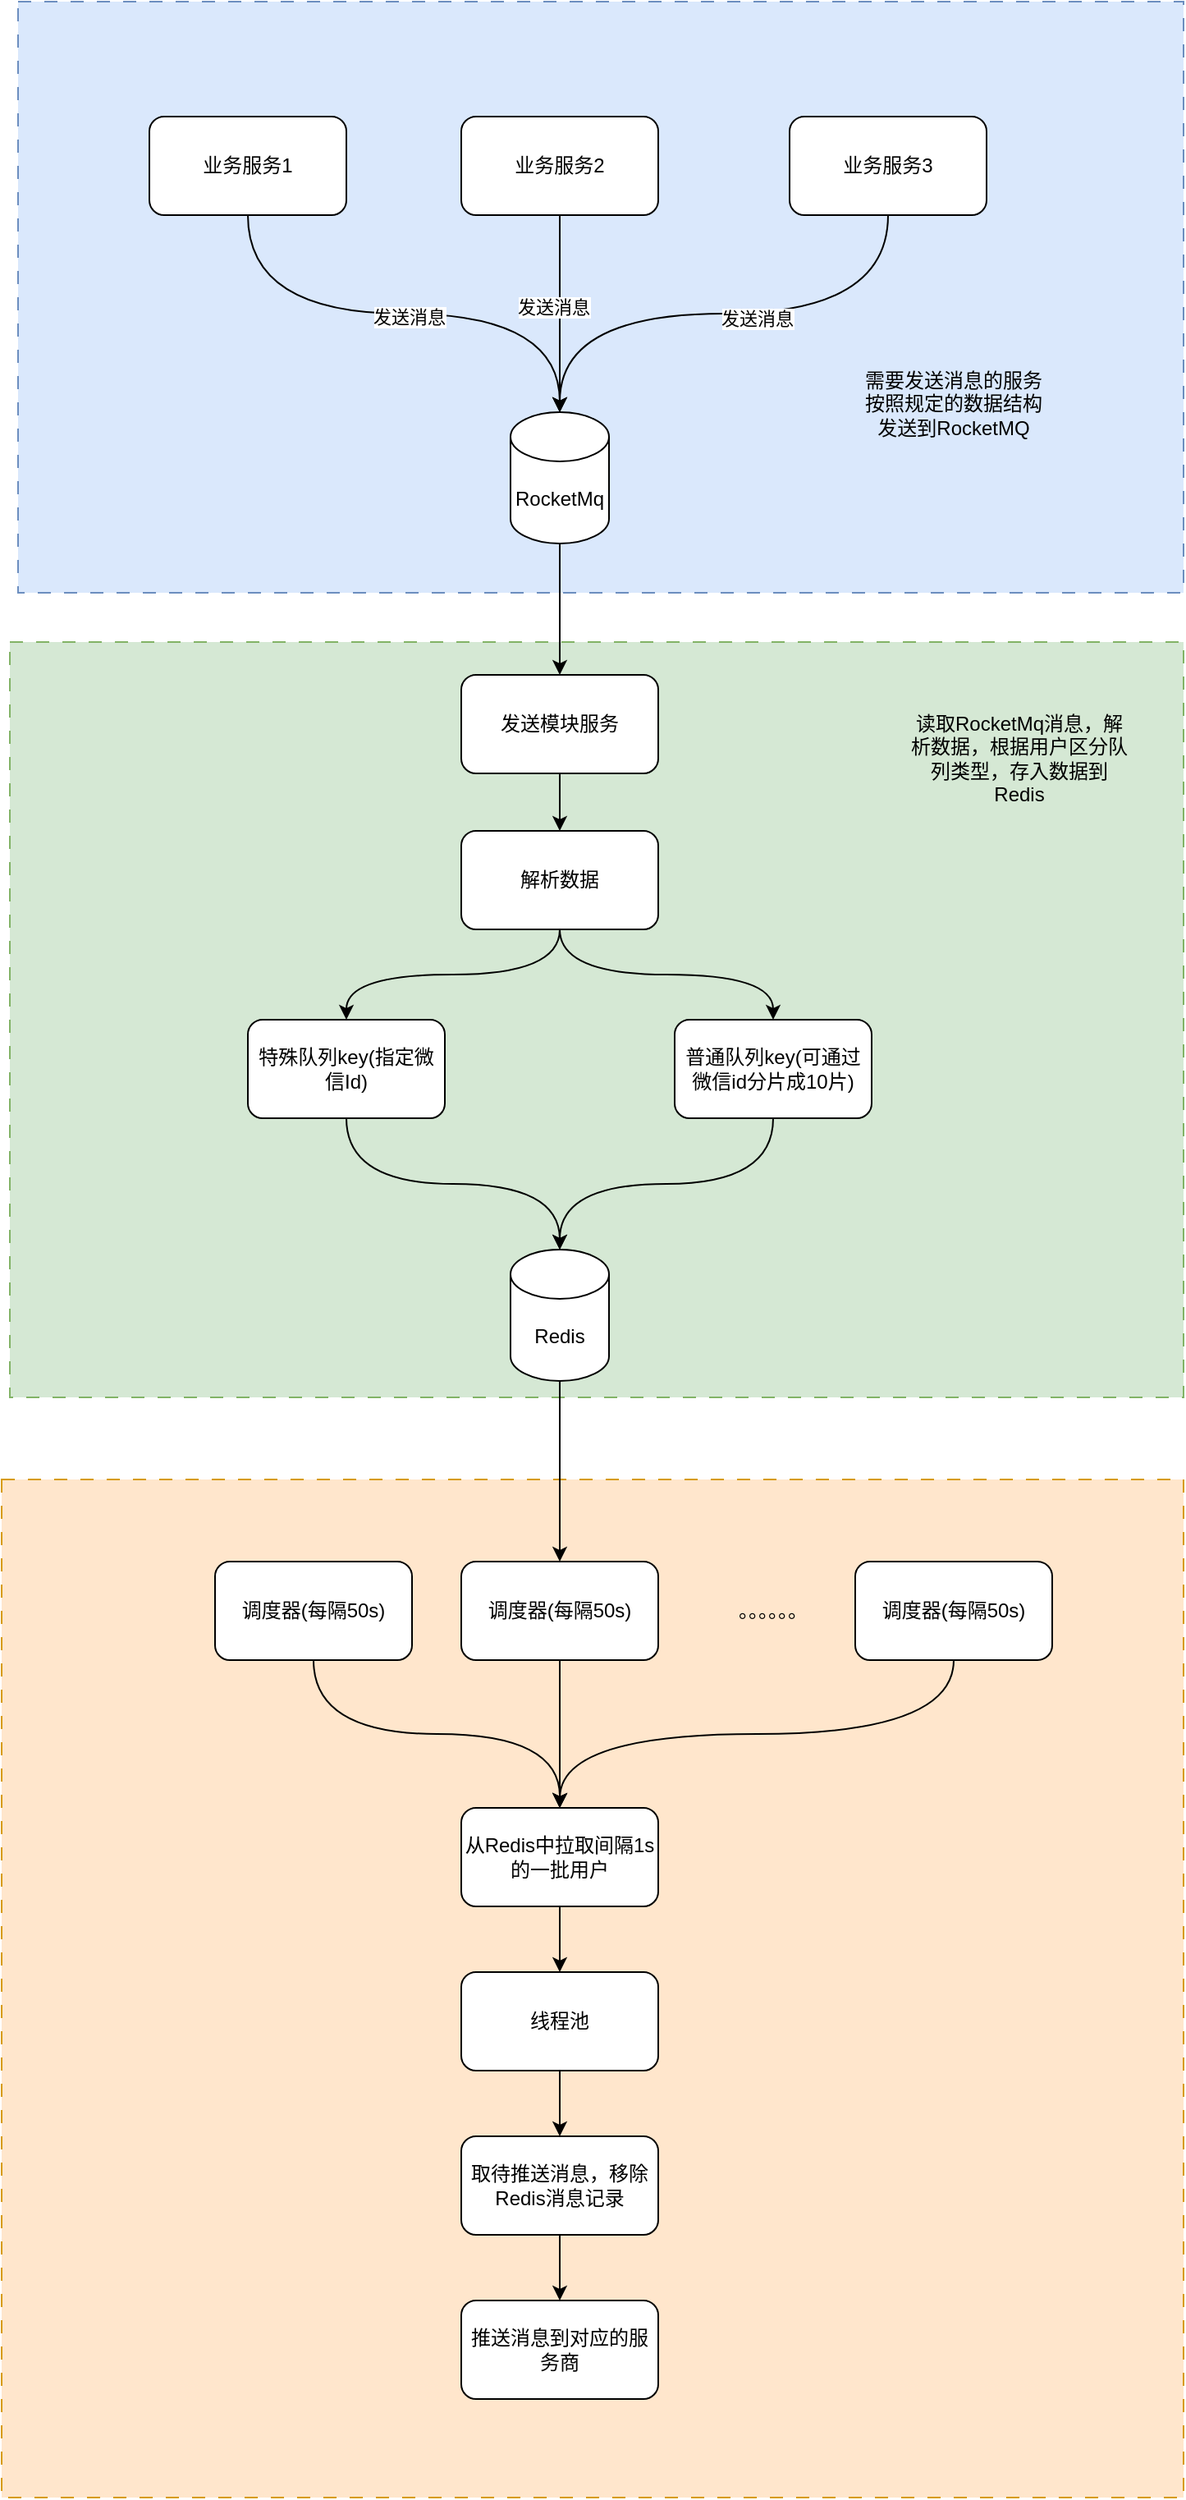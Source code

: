 <mxfile version="24.8.6">
  <diagram name="第 1 页" id="KhP_vrcC041Dozoehd5n">
    <mxGraphModel dx="984" dy="707" grid="1" gridSize="10" guides="1" tooltips="1" connect="1" arrows="1" fold="1" page="1" pageScale="1" pageWidth="827" pageHeight="1169" math="0" shadow="0">
      <root>
        <mxCell id="0" />
        <mxCell id="1" parent="0" />
        <mxCell id="y_jJ91WzIv8j6zjVebJz-33" value="" style="rounded=0;whiteSpace=wrap;html=1;dashed=1;dashPattern=8 8;fillColor=#ffe6cc;strokeColor=#d79b00;" vertex="1" parent="1">
          <mxGeometry x="100" y="920" width="720" height="620" as="geometry" />
        </mxCell>
        <mxCell id="y_jJ91WzIv8j6zjVebJz-20" value="" style="rounded=0;whiteSpace=wrap;html=1;dashed=1;dashPattern=8 8;fillColor=#d5e8d4;strokeColor=#82b366;" vertex="1" parent="1">
          <mxGeometry x="105" y="410" width="715" height="460" as="geometry" />
        </mxCell>
        <mxCell id="y_jJ91WzIv8j6zjVebJz-9" value="" style="rounded=0;whiteSpace=wrap;html=1;dashed=1;dashPattern=8 8;fillColor=#dae8fc;strokeColor=#6c8ebf;" vertex="1" parent="1">
          <mxGeometry x="110" y="20" width="710" height="360" as="geometry" />
        </mxCell>
        <mxCell id="y_jJ91WzIv8j6zjVebJz-15" style="edgeStyle=orthogonalEdgeStyle;rounded=0;orthogonalLoop=1;jettySize=auto;html=1;exitX=0.5;exitY=1;exitDx=0;exitDy=0;exitPerimeter=0;entryX=0.5;entryY=0;entryDx=0;entryDy=0;" edge="1" parent="1" source="y_jJ91WzIv8j6zjVebJz-2" target="y_jJ91WzIv8j6zjVebJz-14">
          <mxGeometry relative="1" as="geometry" />
        </mxCell>
        <mxCell id="y_jJ91WzIv8j6zjVebJz-2" value="RocketMq" style="shape=cylinder3;whiteSpace=wrap;html=1;boundedLbl=1;backgroundOutline=1;size=15;" vertex="1" parent="1">
          <mxGeometry x="410" y="270" width="60" height="80" as="geometry" />
        </mxCell>
        <mxCell id="y_jJ91WzIv8j6zjVebJz-3" value="业务服务1" style="rounded=1;whiteSpace=wrap;html=1;" vertex="1" parent="1">
          <mxGeometry x="190" y="90" width="120" height="60" as="geometry" />
        </mxCell>
        <mxCell id="y_jJ91WzIv8j6zjVebJz-7" style="edgeStyle=orthogonalEdgeStyle;rounded=0;orthogonalLoop=1;jettySize=auto;html=1;exitX=0.5;exitY=1;exitDx=0;exitDy=0;" edge="1" parent="1" source="y_jJ91WzIv8j6zjVebJz-4">
          <mxGeometry relative="1" as="geometry">
            <mxPoint x="440" y="270" as="targetPoint" />
          </mxGeometry>
        </mxCell>
        <mxCell id="y_jJ91WzIv8j6zjVebJz-11" value="发送消息" style="edgeLabel;html=1;align=center;verticalAlign=middle;resizable=0;points=[];" vertex="1" connectable="0" parent="y_jJ91WzIv8j6zjVebJz-7">
          <mxGeometry x="-0.071" y="-4" relative="1" as="geometry">
            <mxPoint as="offset" />
          </mxGeometry>
        </mxCell>
        <mxCell id="y_jJ91WzIv8j6zjVebJz-4" value="业务服务2" style="rounded=1;whiteSpace=wrap;html=1;" vertex="1" parent="1">
          <mxGeometry x="380" y="90" width="120" height="60" as="geometry" />
        </mxCell>
        <mxCell id="y_jJ91WzIv8j6zjVebJz-5" value="业务服务3" style="rounded=1;whiteSpace=wrap;html=1;" vertex="1" parent="1">
          <mxGeometry x="580" y="90" width="120" height="60" as="geometry" />
        </mxCell>
        <mxCell id="y_jJ91WzIv8j6zjVebJz-6" style="edgeStyle=orthogonalEdgeStyle;rounded=0;orthogonalLoop=1;jettySize=auto;html=1;exitX=0.5;exitY=1;exitDx=0;exitDy=0;entryX=0.5;entryY=0;entryDx=0;entryDy=0;entryPerimeter=0;curved=1;" edge="1" parent="1" source="y_jJ91WzIv8j6zjVebJz-3" target="y_jJ91WzIv8j6zjVebJz-2">
          <mxGeometry relative="1" as="geometry" />
        </mxCell>
        <mxCell id="y_jJ91WzIv8j6zjVebJz-10" value="发送消息" style="edgeLabel;html=1;align=center;verticalAlign=middle;resizable=0;points=[];" vertex="1" connectable="0" parent="y_jJ91WzIv8j6zjVebJz-6">
          <mxGeometry x="0.019" y="-2" relative="1" as="geometry">
            <mxPoint as="offset" />
          </mxGeometry>
        </mxCell>
        <mxCell id="y_jJ91WzIv8j6zjVebJz-8" style="edgeStyle=orthogonalEdgeStyle;rounded=0;orthogonalLoop=1;jettySize=auto;html=1;exitX=0.5;exitY=1;exitDx=0;exitDy=0;entryX=0.5;entryY=0;entryDx=0;entryDy=0;entryPerimeter=0;curved=1;" edge="1" parent="1" source="y_jJ91WzIv8j6zjVebJz-5" target="y_jJ91WzIv8j6zjVebJz-2">
          <mxGeometry relative="1" as="geometry" />
        </mxCell>
        <mxCell id="y_jJ91WzIv8j6zjVebJz-12" value="发送消息" style="edgeLabel;html=1;align=center;verticalAlign=middle;resizable=0;points=[];" vertex="1" connectable="0" parent="y_jJ91WzIv8j6zjVebJz-8">
          <mxGeometry x="-0.125" y="3" relative="1" as="geometry">
            <mxPoint as="offset" />
          </mxGeometry>
        </mxCell>
        <mxCell id="y_jJ91WzIv8j6zjVebJz-13" value="需要发送消息的服务按照规定的数据结构发送到RocketMQ" style="text;html=1;align=center;verticalAlign=middle;whiteSpace=wrap;rounded=0;" vertex="1" parent="1">
          <mxGeometry x="620" y="240" width="120" height="50" as="geometry" />
        </mxCell>
        <mxCell id="y_jJ91WzIv8j6zjVebJz-18" style="edgeStyle=orthogonalEdgeStyle;rounded=0;orthogonalLoop=1;jettySize=auto;html=1;exitX=0.5;exitY=1;exitDx=0;exitDy=0;entryX=0.5;entryY=0;entryDx=0;entryDy=0;" edge="1" parent="1" source="y_jJ91WzIv8j6zjVebJz-14" target="y_jJ91WzIv8j6zjVebJz-16">
          <mxGeometry relative="1" as="geometry" />
        </mxCell>
        <mxCell id="y_jJ91WzIv8j6zjVebJz-14" value="发送模块服务" style="rounded=1;whiteSpace=wrap;html=1;" vertex="1" parent="1">
          <mxGeometry x="380" y="430" width="120" height="60" as="geometry" />
        </mxCell>
        <mxCell id="y_jJ91WzIv8j6zjVebJz-27" style="edgeStyle=orthogonalEdgeStyle;rounded=0;orthogonalLoop=1;jettySize=auto;html=1;exitX=0.5;exitY=1;exitDx=0;exitDy=0;entryX=0.5;entryY=0;entryDx=0;entryDy=0;curved=1;" edge="1" parent="1" source="y_jJ91WzIv8j6zjVebJz-16" target="y_jJ91WzIv8j6zjVebJz-23">
          <mxGeometry relative="1" as="geometry" />
        </mxCell>
        <mxCell id="y_jJ91WzIv8j6zjVebJz-28" style="edgeStyle=orthogonalEdgeStyle;rounded=0;orthogonalLoop=1;jettySize=auto;html=1;exitX=0.5;exitY=1;exitDx=0;exitDy=0;entryX=0.5;entryY=0;entryDx=0;entryDy=0;curved=1;" edge="1" parent="1" source="y_jJ91WzIv8j6zjVebJz-16" target="y_jJ91WzIv8j6zjVebJz-25">
          <mxGeometry relative="1" as="geometry" />
        </mxCell>
        <mxCell id="y_jJ91WzIv8j6zjVebJz-16" value="解析数据" style="rounded=1;whiteSpace=wrap;html=1;" vertex="1" parent="1">
          <mxGeometry x="380" y="525" width="120" height="60" as="geometry" />
        </mxCell>
        <mxCell id="y_jJ91WzIv8j6zjVebJz-35" style="edgeStyle=orthogonalEdgeStyle;rounded=0;orthogonalLoop=1;jettySize=auto;html=1;exitX=0.5;exitY=1;exitDx=0;exitDy=0;exitPerimeter=0;entryX=0.5;entryY=0;entryDx=0;entryDy=0;" edge="1" parent="1" source="y_jJ91WzIv8j6zjVebJz-17" target="y_jJ91WzIv8j6zjVebJz-34">
          <mxGeometry relative="1" as="geometry" />
        </mxCell>
        <mxCell id="y_jJ91WzIv8j6zjVebJz-17" value="Redis" style="shape=cylinder3;whiteSpace=wrap;html=1;boundedLbl=1;backgroundOutline=1;size=15;" vertex="1" parent="1">
          <mxGeometry x="410" y="780" width="60" height="80" as="geometry" />
        </mxCell>
        <mxCell id="y_jJ91WzIv8j6zjVebJz-23" value="特殊队列key(指定微信Id)" style="rounded=1;whiteSpace=wrap;html=1;" vertex="1" parent="1">
          <mxGeometry x="250" y="640" width="120" height="60" as="geometry" />
        </mxCell>
        <mxCell id="y_jJ91WzIv8j6zjVebJz-25" value="普通队列key(可通过微信id分片成10片)" style="rounded=1;whiteSpace=wrap;html=1;" vertex="1" parent="1">
          <mxGeometry x="510" y="640" width="120" height="60" as="geometry" />
        </mxCell>
        <mxCell id="y_jJ91WzIv8j6zjVebJz-29" style="edgeStyle=orthogonalEdgeStyle;rounded=0;orthogonalLoop=1;jettySize=auto;html=1;exitX=0.5;exitY=1;exitDx=0;exitDy=0;entryX=0.5;entryY=0;entryDx=0;entryDy=0;entryPerimeter=0;curved=1;" edge="1" parent="1" source="y_jJ91WzIv8j6zjVebJz-23" target="y_jJ91WzIv8j6zjVebJz-17">
          <mxGeometry relative="1" as="geometry" />
        </mxCell>
        <mxCell id="y_jJ91WzIv8j6zjVebJz-30" style="edgeStyle=orthogonalEdgeStyle;rounded=0;orthogonalLoop=1;jettySize=auto;html=1;exitX=0.5;exitY=1;exitDx=0;exitDy=0;entryX=0.5;entryY=0;entryDx=0;entryDy=0;entryPerimeter=0;curved=1;" edge="1" parent="1" source="y_jJ91WzIv8j6zjVebJz-25" target="y_jJ91WzIv8j6zjVebJz-17">
          <mxGeometry relative="1" as="geometry" />
        </mxCell>
        <mxCell id="y_jJ91WzIv8j6zjVebJz-32" value="读取RocketMq消息，解析数据，根据用户区分队列类型，存入数据到Redis" style="text;html=1;align=center;verticalAlign=middle;whiteSpace=wrap;rounded=0;" vertex="1" parent="1">
          <mxGeometry x="650" y="437.5" width="140" height="87.5" as="geometry" />
        </mxCell>
        <mxCell id="y_jJ91WzIv8j6zjVebJz-37" value="" style="edgeStyle=orthogonalEdgeStyle;rounded=0;orthogonalLoop=1;jettySize=auto;html=1;" edge="1" parent="1" source="y_jJ91WzIv8j6zjVebJz-34" target="y_jJ91WzIv8j6zjVebJz-36">
          <mxGeometry relative="1" as="geometry" />
        </mxCell>
        <mxCell id="y_jJ91WzIv8j6zjVebJz-34" value="调度器(每隔50s)" style="rounded=1;whiteSpace=wrap;html=1;" vertex="1" parent="1">
          <mxGeometry x="380" y="970" width="120" height="60" as="geometry" />
        </mxCell>
        <mxCell id="y_jJ91WzIv8j6zjVebJz-45" value="" style="edgeStyle=orthogonalEdgeStyle;rounded=0;orthogonalLoop=1;jettySize=auto;html=1;" edge="1" parent="1" source="y_jJ91WzIv8j6zjVebJz-36" target="y_jJ91WzIv8j6zjVebJz-44">
          <mxGeometry relative="1" as="geometry" />
        </mxCell>
        <mxCell id="y_jJ91WzIv8j6zjVebJz-36" value="从Redis中拉取间隔1s的一批用户" style="rounded=1;whiteSpace=wrap;html=1;" vertex="1" parent="1">
          <mxGeometry x="380" y="1120" width="120" height="60" as="geometry" />
        </mxCell>
        <mxCell id="y_jJ91WzIv8j6zjVebJz-43" style="edgeStyle=orthogonalEdgeStyle;rounded=0;orthogonalLoop=1;jettySize=auto;html=1;exitX=0.5;exitY=1;exitDx=0;exitDy=0;curved=1;" edge="1" parent="1" source="y_jJ91WzIv8j6zjVebJz-38">
          <mxGeometry relative="1" as="geometry">
            <mxPoint x="440" y="1120" as="targetPoint" />
          </mxGeometry>
        </mxCell>
        <mxCell id="y_jJ91WzIv8j6zjVebJz-38" value="调度器(每隔50s)" style="rounded=1;whiteSpace=wrap;html=1;" vertex="1" parent="1">
          <mxGeometry x="230" y="970" width="120" height="60" as="geometry" />
        </mxCell>
        <mxCell id="y_jJ91WzIv8j6zjVebJz-42" style="edgeStyle=orthogonalEdgeStyle;rounded=0;orthogonalLoop=1;jettySize=auto;html=1;exitX=0.5;exitY=1;exitDx=0;exitDy=0;curved=1;" edge="1" parent="1" source="y_jJ91WzIv8j6zjVebJz-39">
          <mxGeometry relative="1" as="geometry">
            <mxPoint x="440" y="1120" as="targetPoint" />
          </mxGeometry>
        </mxCell>
        <mxCell id="y_jJ91WzIv8j6zjVebJz-39" value="调度器(每隔50s)" style="rounded=1;whiteSpace=wrap;html=1;" vertex="1" parent="1">
          <mxGeometry x="620" y="970" width="120" height="60" as="geometry" />
        </mxCell>
        <mxCell id="y_jJ91WzIv8j6zjVebJz-40" value="。。。。。。" style="text;html=1;align=center;verticalAlign=middle;whiteSpace=wrap;rounded=0;" vertex="1" parent="1">
          <mxGeometry x="540" y="985" width="60" height="30" as="geometry" />
        </mxCell>
        <mxCell id="y_jJ91WzIv8j6zjVebJz-47" value="" style="edgeStyle=orthogonalEdgeStyle;rounded=0;orthogonalLoop=1;jettySize=auto;html=1;" edge="1" parent="1" source="y_jJ91WzIv8j6zjVebJz-44" target="y_jJ91WzIv8j6zjVebJz-46">
          <mxGeometry relative="1" as="geometry" />
        </mxCell>
        <mxCell id="y_jJ91WzIv8j6zjVebJz-44" value="线程池" style="rounded=1;whiteSpace=wrap;html=1;" vertex="1" parent="1">
          <mxGeometry x="380" y="1220" width="120" height="60" as="geometry" />
        </mxCell>
        <mxCell id="y_jJ91WzIv8j6zjVebJz-49" value="" style="edgeStyle=orthogonalEdgeStyle;rounded=0;orthogonalLoop=1;jettySize=auto;html=1;" edge="1" parent="1" source="y_jJ91WzIv8j6zjVebJz-46" target="y_jJ91WzIv8j6zjVebJz-48">
          <mxGeometry relative="1" as="geometry" />
        </mxCell>
        <mxCell id="y_jJ91WzIv8j6zjVebJz-46" value="取待推送消息，移除Redis消息记录" style="rounded=1;whiteSpace=wrap;html=1;" vertex="1" parent="1">
          <mxGeometry x="380" y="1320" width="120" height="60" as="geometry" />
        </mxCell>
        <mxCell id="y_jJ91WzIv8j6zjVebJz-48" value="推送消息到对应的服务商" style="rounded=1;whiteSpace=wrap;html=1;" vertex="1" parent="1">
          <mxGeometry x="380" y="1420" width="120" height="60" as="geometry" />
        </mxCell>
      </root>
    </mxGraphModel>
  </diagram>
</mxfile>
